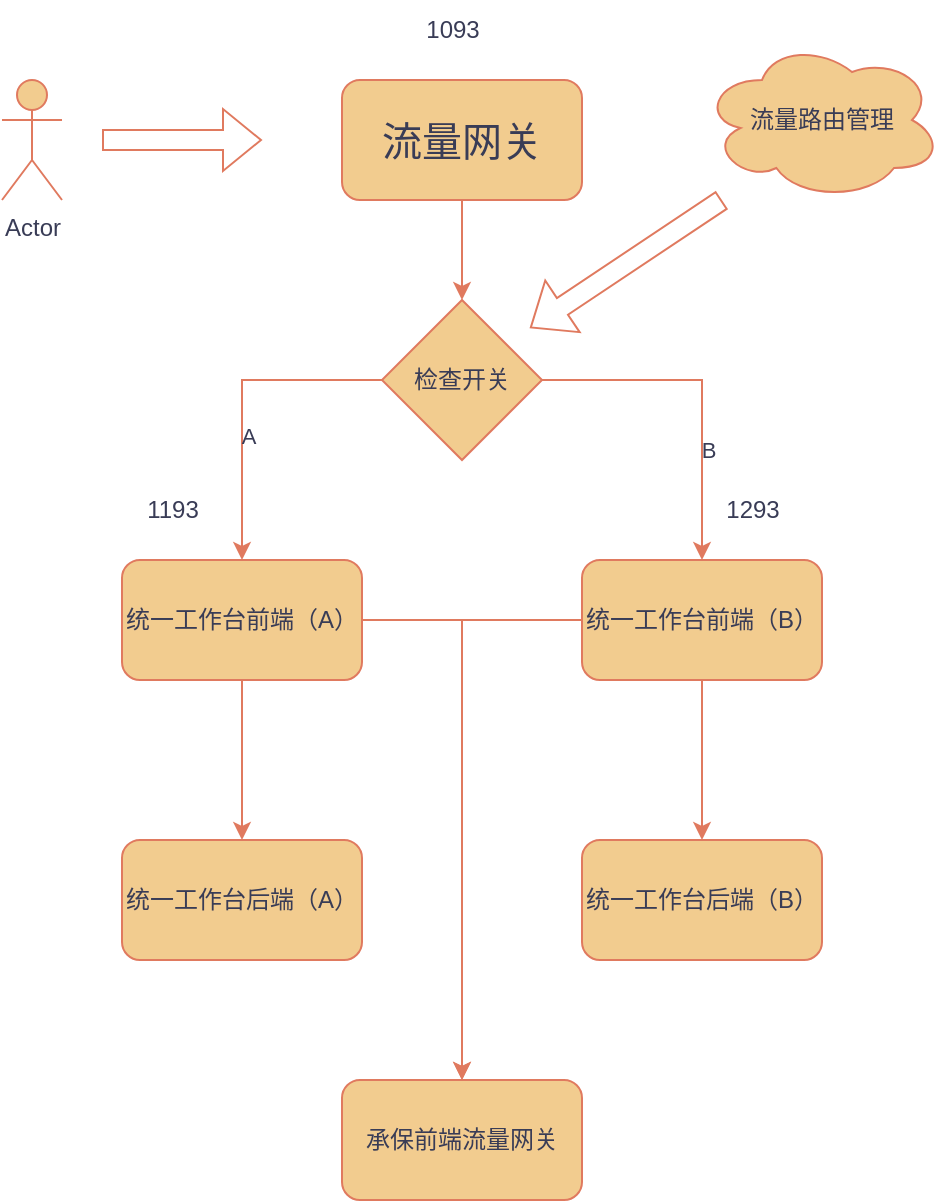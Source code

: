 <mxfile version="24.7.3" type="github">
  <diagram name="第 1 页" id="tZbdZ-ZDqYEMzEUsVfKP">
    <mxGraphModel dx="1368" dy="790" grid="1" gridSize="10" guides="1" tooltips="1" connect="1" arrows="1" fold="1" page="1" pageScale="1" pageWidth="827" pageHeight="1169" math="0" shadow="0">
      <root>
        <mxCell id="0" />
        <mxCell id="1" parent="0" />
        <mxCell id="QO0jwUj8NBlgtjvNCejm-1" value="Actor" style="shape=umlActor;verticalLabelPosition=bottom;verticalAlign=top;html=1;outlineConnect=0;labelBackgroundColor=none;fillColor=#F2CC8F;strokeColor=#E07A5F;fontColor=#393C56;" vertex="1" parent="1">
          <mxGeometry x="150" y="110" width="30" height="60" as="geometry" />
        </mxCell>
        <mxCell id="QO0jwUj8NBlgtjvNCejm-9" value="" style="edgeStyle=orthogonalEdgeStyle;rounded=0;orthogonalLoop=1;jettySize=auto;html=1;labelBackgroundColor=none;strokeColor=#E07A5F;fontColor=default;" edge="1" parent="1" source="QO0jwUj8NBlgtjvNCejm-2" target="QO0jwUj8NBlgtjvNCejm-8">
          <mxGeometry relative="1" as="geometry" />
        </mxCell>
        <mxCell id="QO0jwUj8NBlgtjvNCejm-2" value="&lt;font style=&quot;font-size: 20px;&quot;&gt;流量网关&lt;br&gt;&lt;/font&gt;" style="rounded=1;whiteSpace=wrap;html=1;labelBackgroundColor=none;fillColor=#F2CC8F;strokeColor=#E07A5F;fontColor=#393C56;" vertex="1" parent="1">
          <mxGeometry x="320" y="110" width="120" height="60" as="geometry" />
        </mxCell>
        <mxCell id="QO0jwUj8NBlgtjvNCejm-3" value="" style="shape=flexArrow;endArrow=classic;html=1;rounded=0;labelBackgroundColor=none;strokeColor=#E07A5F;fontColor=default;" edge="1" parent="1">
          <mxGeometry width="50" height="50" relative="1" as="geometry">
            <mxPoint x="200" y="140" as="sourcePoint" />
            <mxPoint x="280" y="140" as="targetPoint" />
          </mxGeometry>
        </mxCell>
        <mxCell id="QO0jwUj8NBlgtjvNCejm-24" value="" style="edgeStyle=orthogonalEdgeStyle;rounded=0;orthogonalLoop=1;jettySize=auto;html=1;labelBackgroundColor=none;strokeColor=#E07A5F;fontColor=default;" edge="1" parent="1" source="QO0jwUj8NBlgtjvNCejm-4" target="QO0jwUj8NBlgtjvNCejm-23">
          <mxGeometry relative="1" as="geometry" />
        </mxCell>
        <mxCell id="QO0jwUj8NBlgtjvNCejm-29" style="edgeStyle=orthogonalEdgeStyle;rounded=0;orthogonalLoop=1;jettySize=auto;html=1;entryX=0.5;entryY=0;entryDx=0;entryDy=0;labelBackgroundColor=none;strokeColor=#E07A5F;fontColor=default;" edge="1" parent="1" source="QO0jwUj8NBlgtjvNCejm-4" target="QO0jwUj8NBlgtjvNCejm-27">
          <mxGeometry relative="1" as="geometry">
            <Array as="points">
              <mxPoint x="380" y="380" />
            </Array>
          </mxGeometry>
        </mxCell>
        <mxCell id="QO0jwUj8NBlgtjvNCejm-4" value="统一工作台前端（A）" style="rounded=1;whiteSpace=wrap;html=1;labelBackgroundColor=none;fillColor=#F2CC8F;strokeColor=#E07A5F;fontColor=#393C56;" vertex="1" parent="1">
          <mxGeometry x="210" y="350" width="120" height="60" as="geometry" />
        </mxCell>
        <mxCell id="QO0jwUj8NBlgtjvNCejm-26" value="" style="edgeStyle=orthogonalEdgeStyle;rounded=0;orthogonalLoop=1;jettySize=auto;html=1;labelBackgroundColor=none;strokeColor=#E07A5F;fontColor=default;" edge="1" parent="1" source="QO0jwUj8NBlgtjvNCejm-5" target="QO0jwUj8NBlgtjvNCejm-25">
          <mxGeometry relative="1" as="geometry" />
        </mxCell>
        <mxCell id="QO0jwUj8NBlgtjvNCejm-28" value="" style="edgeStyle=orthogonalEdgeStyle;rounded=0;orthogonalLoop=1;jettySize=auto;html=1;labelBackgroundColor=none;strokeColor=#E07A5F;fontColor=default;" edge="1" parent="1" source="QO0jwUj8NBlgtjvNCejm-5" target="QO0jwUj8NBlgtjvNCejm-27">
          <mxGeometry relative="1" as="geometry">
            <Array as="points">
              <mxPoint x="380" y="380" />
            </Array>
          </mxGeometry>
        </mxCell>
        <mxCell id="QO0jwUj8NBlgtjvNCejm-5" value="统一工作台前端（B）" style="rounded=1;whiteSpace=wrap;html=1;labelBackgroundColor=none;fillColor=#F2CC8F;strokeColor=#E07A5F;fontColor=#393C56;" vertex="1" parent="1">
          <mxGeometry x="440" y="350" width="120" height="60" as="geometry" />
        </mxCell>
        <mxCell id="QO0jwUj8NBlgtjvNCejm-10" style="edgeStyle=orthogonalEdgeStyle;rounded=0;orthogonalLoop=1;jettySize=auto;html=1;labelBackgroundColor=none;strokeColor=#E07A5F;fontColor=default;" edge="1" parent="1" source="QO0jwUj8NBlgtjvNCejm-8" target="QO0jwUj8NBlgtjvNCejm-4">
          <mxGeometry relative="1" as="geometry" />
        </mxCell>
        <mxCell id="QO0jwUj8NBlgtjvNCejm-12" value="A" style="edgeLabel;html=1;align=center;verticalAlign=middle;resizable=0;points=[];labelBackgroundColor=none;fontColor=#393C56;" vertex="1" connectable="0" parent="QO0jwUj8NBlgtjvNCejm-10">
          <mxGeometry x="0.217" y="3" relative="1" as="geometry">
            <mxPoint as="offset" />
          </mxGeometry>
        </mxCell>
        <mxCell id="QO0jwUj8NBlgtjvNCejm-11" style="edgeStyle=orthogonalEdgeStyle;rounded=0;orthogonalLoop=1;jettySize=auto;html=1;labelBackgroundColor=none;strokeColor=#E07A5F;fontColor=default;" edge="1" parent="1" source="QO0jwUj8NBlgtjvNCejm-8" target="QO0jwUj8NBlgtjvNCejm-5">
          <mxGeometry relative="1" as="geometry" />
        </mxCell>
        <mxCell id="QO0jwUj8NBlgtjvNCejm-13" value="B" style="edgeLabel;html=1;align=center;verticalAlign=middle;resizable=0;points=[];labelBackgroundColor=none;fontColor=#393C56;" vertex="1" connectable="0" parent="QO0jwUj8NBlgtjvNCejm-11">
          <mxGeometry x="0.352" y="3" relative="1" as="geometry">
            <mxPoint as="offset" />
          </mxGeometry>
        </mxCell>
        <mxCell id="QO0jwUj8NBlgtjvNCejm-8" value="检查开关" style="rhombus;whiteSpace=wrap;html=1;labelBackgroundColor=none;fillColor=#F2CC8F;strokeColor=#E07A5F;fontColor=#393C56;" vertex="1" parent="1">
          <mxGeometry x="340" y="220" width="80" height="80" as="geometry" />
        </mxCell>
        <mxCell id="QO0jwUj8NBlgtjvNCejm-15" value="流量路由管理" style="ellipse;shape=cloud;whiteSpace=wrap;html=1;labelBackgroundColor=none;fillColor=#F2CC8F;strokeColor=#E07A5F;fontColor=#393C56;" vertex="1" parent="1">
          <mxGeometry x="500" y="90" width="120" height="80" as="geometry" />
        </mxCell>
        <mxCell id="QO0jwUj8NBlgtjvNCejm-16" value="" style="shape=flexArrow;endArrow=classic;html=1;rounded=0;labelBackgroundColor=none;strokeColor=#E07A5F;fontColor=default;" edge="1" parent="1">
          <mxGeometry width="50" height="50" relative="1" as="geometry">
            <mxPoint x="510" y="170" as="sourcePoint" />
            <mxPoint x="414" y="234" as="targetPoint" />
          </mxGeometry>
        </mxCell>
        <mxCell id="QO0jwUj8NBlgtjvNCejm-17" value="1093" style="text;html=1;align=center;verticalAlign=middle;resizable=0;points=[];autosize=1;strokeColor=none;fillColor=none;labelBackgroundColor=none;fontColor=#393C56;" vertex="1" parent="1">
          <mxGeometry x="350" y="70" width="50" height="30" as="geometry" />
        </mxCell>
        <mxCell id="QO0jwUj8NBlgtjvNCejm-18" value="1193" style="text;html=1;align=center;verticalAlign=middle;resizable=0;points=[];autosize=1;strokeColor=none;fillColor=none;labelBackgroundColor=none;fontColor=#393C56;" vertex="1" parent="1">
          <mxGeometry x="210" y="310" width="50" height="30" as="geometry" />
        </mxCell>
        <mxCell id="QO0jwUj8NBlgtjvNCejm-19" value="1293" style="text;html=1;align=center;verticalAlign=middle;resizable=0;points=[];autosize=1;strokeColor=none;fillColor=none;labelBackgroundColor=none;fontColor=#393C56;" vertex="1" parent="1">
          <mxGeometry x="500" y="310" width="50" height="30" as="geometry" />
        </mxCell>
        <mxCell id="QO0jwUj8NBlgtjvNCejm-23" value="统一工作台后端（A）" style="rounded=1;whiteSpace=wrap;html=1;labelBackgroundColor=none;fillColor=#F2CC8F;strokeColor=#E07A5F;fontColor=#393C56;" vertex="1" parent="1">
          <mxGeometry x="210" y="490" width="120" height="60" as="geometry" />
        </mxCell>
        <mxCell id="QO0jwUj8NBlgtjvNCejm-25" value="统一工作台后端（B）" style="rounded=1;whiteSpace=wrap;html=1;labelBackgroundColor=none;fillColor=#F2CC8F;strokeColor=#E07A5F;fontColor=#393C56;" vertex="1" parent="1">
          <mxGeometry x="440" y="490" width="120" height="60" as="geometry" />
        </mxCell>
        <mxCell id="QO0jwUj8NBlgtjvNCejm-27" value="承保前端流量网关" style="rounded=1;whiteSpace=wrap;html=1;labelBackgroundColor=none;fillColor=#F2CC8F;strokeColor=#E07A5F;fontColor=#393C56;" vertex="1" parent="1">
          <mxGeometry x="320" y="610" width="120" height="60" as="geometry" />
        </mxCell>
      </root>
    </mxGraphModel>
  </diagram>
</mxfile>
